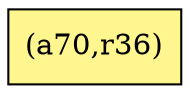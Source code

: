 digraph G {
rankdir=BT;ranksep="2.0";
"(a70,r36)" [shape=record,fillcolor=khaki1,style=filled,label="{(a70,r36)}"];
}